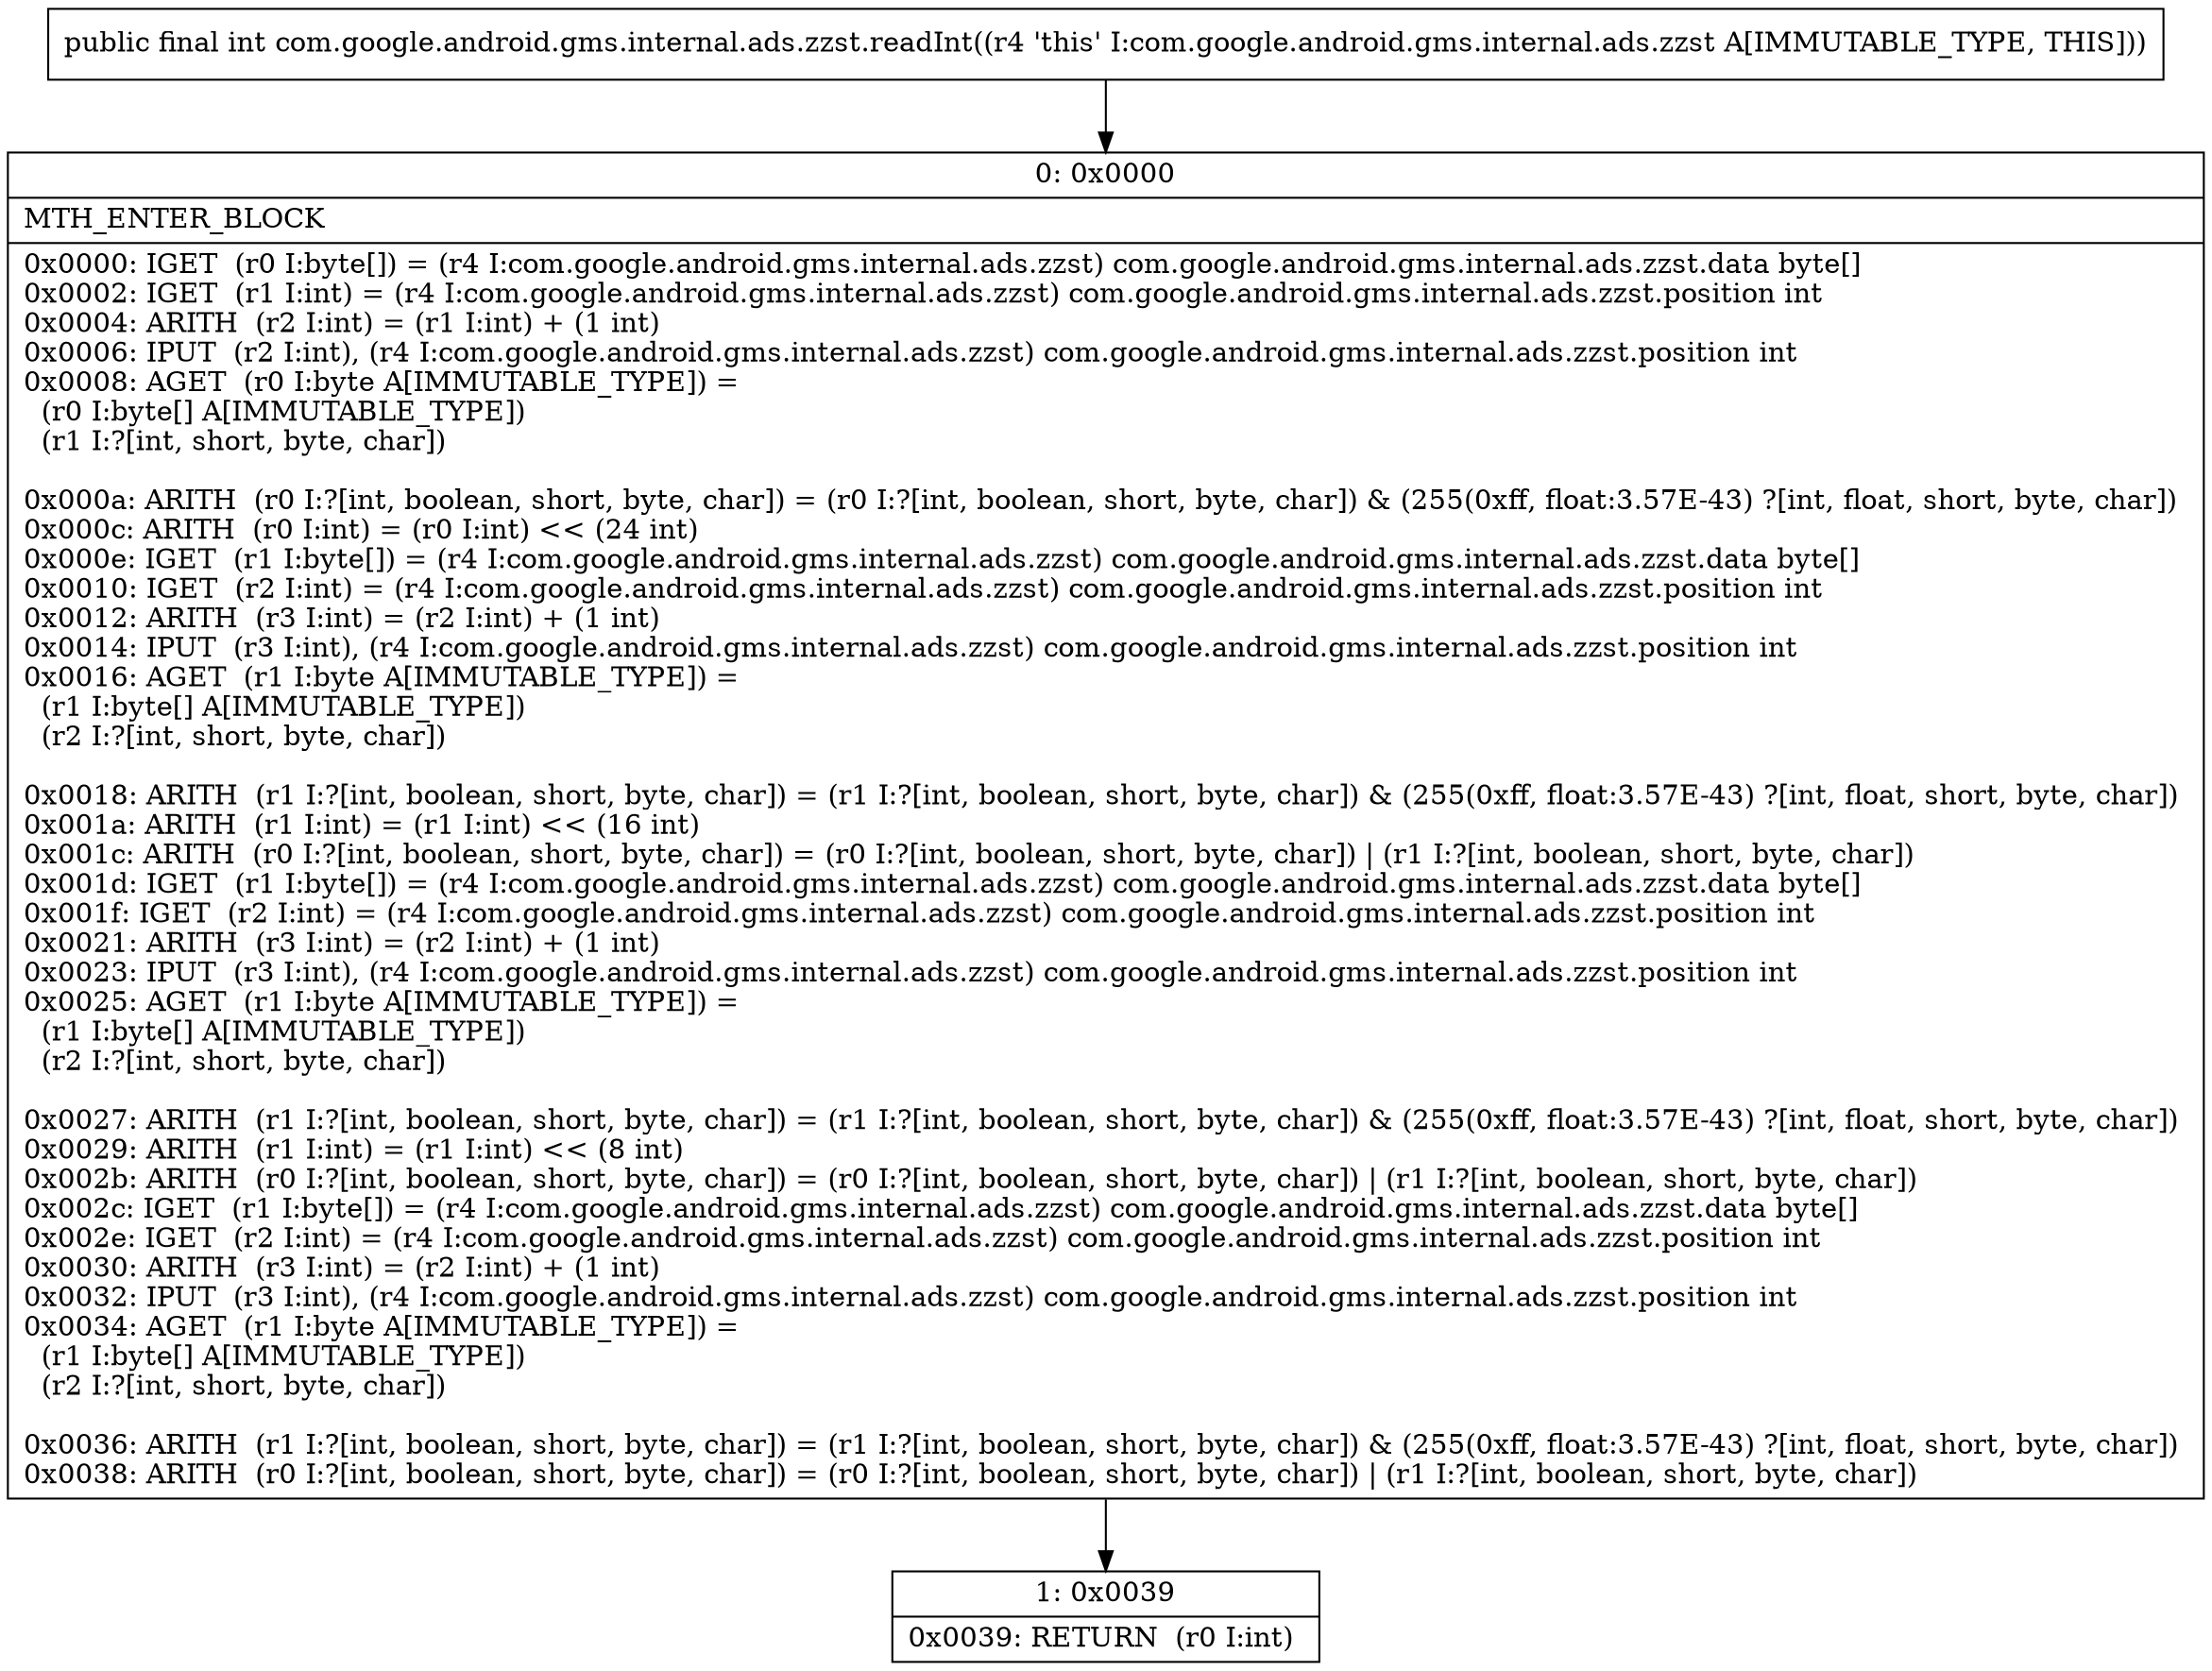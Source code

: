 digraph "CFG forcom.google.android.gms.internal.ads.zzst.readInt()I" {
Node_0 [shape=record,label="{0\:\ 0x0000|MTH_ENTER_BLOCK\l|0x0000: IGET  (r0 I:byte[]) = (r4 I:com.google.android.gms.internal.ads.zzst) com.google.android.gms.internal.ads.zzst.data byte[] \l0x0002: IGET  (r1 I:int) = (r4 I:com.google.android.gms.internal.ads.zzst) com.google.android.gms.internal.ads.zzst.position int \l0x0004: ARITH  (r2 I:int) = (r1 I:int) + (1 int) \l0x0006: IPUT  (r2 I:int), (r4 I:com.google.android.gms.internal.ads.zzst) com.google.android.gms.internal.ads.zzst.position int \l0x0008: AGET  (r0 I:byte A[IMMUTABLE_TYPE]) = \l  (r0 I:byte[] A[IMMUTABLE_TYPE])\l  (r1 I:?[int, short, byte, char])\l \l0x000a: ARITH  (r0 I:?[int, boolean, short, byte, char]) = (r0 I:?[int, boolean, short, byte, char]) & (255(0xff, float:3.57E\-43) ?[int, float, short, byte, char]) \l0x000c: ARITH  (r0 I:int) = (r0 I:int) \<\< (24 int) \l0x000e: IGET  (r1 I:byte[]) = (r4 I:com.google.android.gms.internal.ads.zzst) com.google.android.gms.internal.ads.zzst.data byte[] \l0x0010: IGET  (r2 I:int) = (r4 I:com.google.android.gms.internal.ads.zzst) com.google.android.gms.internal.ads.zzst.position int \l0x0012: ARITH  (r3 I:int) = (r2 I:int) + (1 int) \l0x0014: IPUT  (r3 I:int), (r4 I:com.google.android.gms.internal.ads.zzst) com.google.android.gms.internal.ads.zzst.position int \l0x0016: AGET  (r1 I:byte A[IMMUTABLE_TYPE]) = \l  (r1 I:byte[] A[IMMUTABLE_TYPE])\l  (r2 I:?[int, short, byte, char])\l \l0x0018: ARITH  (r1 I:?[int, boolean, short, byte, char]) = (r1 I:?[int, boolean, short, byte, char]) & (255(0xff, float:3.57E\-43) ?[int, float, short, byte, char]) \l0x001a: ARITH  (r1 I:int) = (r1 I:int) \<\< (16 int) \l0x001c: ARITH  (r0 I:?[int, boolean, short, byte, char]) = (r0 I:?[int, boolean, short, byte, char]) \| (r1 I:?[int, boolean, short, byte, char]) \l0x001d: IGET  (r1 I:byte[]) = (r4 I:com.google.android.gms.internal.ads.zzst) com.google.android.gms.internal.ads.zzst.data byte[] \l0x001f: IGET  (r2 I:int) = (r4 I:com.google.android.gms.internal.ads.zzst) com.google.android.gms.internal.ads.zzst.position int \l0x0021: ARITH  (r3 I:int) = (r2 I:int) + (1 int) \l0x0023: IPUT  (r3 I:int), (r4 I:com.google.android.gms.internal.ads.zzst) com.google.android.gms.internal.ads.zzst.position int \l0x0025: AGET  (r1 I:byte A[IMMUTABLE_TYPE]) = \l  (r1 I:byte[] A[IMMUTABLE_TYPE])\l  (r2 I:?[int, short, byte, char])\l \l0x0027: ARITH  (r1 I:?[int, boolean, short, byte, char]) = (r1 I:?[int, boolean, short, byte, char]) & (255(0xff, float:3.57E\-43) ?[int, float, short, byte, char]) \l0x0029: ARITH  (r1 I:int) = (r1 I:int) \<\< (8 int) \l0x002b: ARITH  (r0 I:?[int, boolean, short, byte, char]) = (r0 I:?[int, boolean, short, byte, char]) \| (r1 I:?[int, boolean, short, byte, char]) \l0x002c: IGET  (r1 I:byte[]) = (r4 I:com.google.android.gms.internal.ads.zzst) com.google.android.gms.internal.ads.zzst.data byte[] \l0x002e: IGET  (r2 I:int) = (r4 I:com.google.android.gms.internal.ads.zzst) com.google.android.gms.internal.ads.zzst.position int \l0x0030: ARITH  (r3 I:int) = (r2 I:int) + (1 int) \l0x0032: IPUT  (r3 I:int), (r4 I:com.google.android.gms.internal.ads.zzst) com.google.android.gms.internal.ads.zzst.position int \l0x0034: AGET  (r1 I:byte A[IMMUTABLE_TYPE]) = \l  (r1 I:byte[] A[IMMUTABLE_TYPE])\l  (r2 I:?[int, short, byte, char])\l \l0x0036: ARITH  (r1 I:?[int, boolean, short, byte, char]) = (r1 I:?[int, boolean, short, byte, char]) & (255(0xff, float:3.57E\-43) ?[int, float, short, byte, char]) \l0x0038: ARITH  (r0 I:?[int, boolean, short, byte, char]) = (r0 I:?[int, boolean, short, byte, char]) \| (r1 I:?[int, boolean, short, byte, char]) \l}"];
Node_1 [shape=record,label="{1\:\ 0x0039|0x0039: RETURN  (r0 I:int) \l}"];
MethodNode[shape=record,label="{public final int com.google.android.gms.internal.ads.zzst.readInt((r4 'this' I:com.google.android.gms.internal.ads.zzst A[IMMUTABLE_TYPE, THIS])) }"];
MethodNode -> Node_0;
Node_0 -> Node_1;
}

